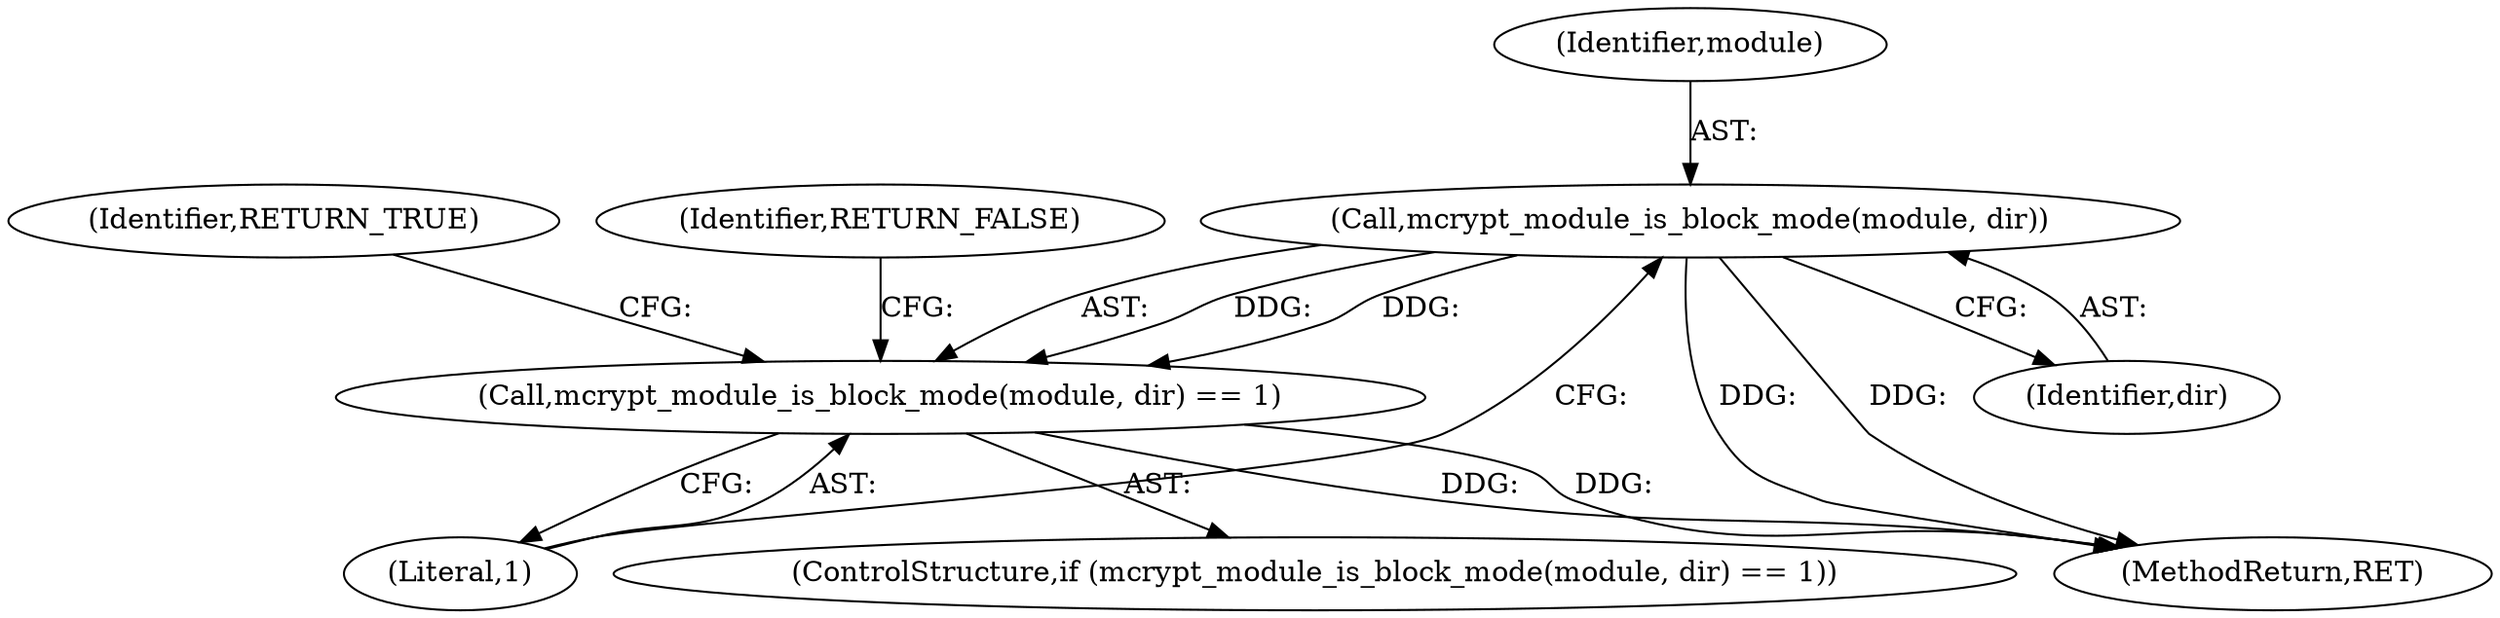 digraph "0_php-src_6c5211a0cef0cc2854eaa387e0eb036e012904d0?w=1_8@API" {
"1000105" [label="(Call,mcrypt_module_is_block_mode(module, dir))"];
"1000104" [label="(Call,mcrypt_module_is_block_mode(module, dir) == 1)"];
"1000110" [label="(Identifier,RETURN_TRUE)"];
"1000113" [label="(Identifier,RETURN_FALSE)"];
"1000108" [label="(Literal,1)"];
"1000104" [label="(Call,mcrypt_module_is_block_mode(module, dir) == 1)"];
"1000106" [label="(Identifier,module)"];
"1000103" [label="(ControlStructure,if (mcrypt_module_is_block_mode(module, dir) == 1))"];
"1000114" [label="(MethodReturn,RET)"];
"1000105" [label="(Call,mcrypt_module_is_block_mode(module, dir))"];
"1000107" [label="(Identifier,dir)"];
"1000105" -> "1000104"  [label="AST: "];
"1000105" -> "1000107"  [label="CFG: "];
"1000106" -> "1000105"  [label="AST: "];
"1000107" -> "1000105"  [label="AST: "];
"1000108" -> "1000105"  [label="CFG: "];
"1000105" -> "1000114"  [label="DDG: "];
"1000105" -> "1000114"  [label="DDG: "];
"1000105" -> "1000104"  [label="DDG: "];
"1000105" -> "1000104"  [label="DDG: "];
"1000104" -> "1000103"  [label="AST: "];
"1000104" -> "1000108"  [label="CFG: "];
"1000108" -> "1000104"  [label="AST: "];
"1000110" -> "1000104"  [label="CFG: "];
"1000113" -> "1000104"  [label="CFG: "];
"1000104" -> "1000114"  [label="DDG: "];
"1000104" -> "1000114"  [label="DDG: "];
}
